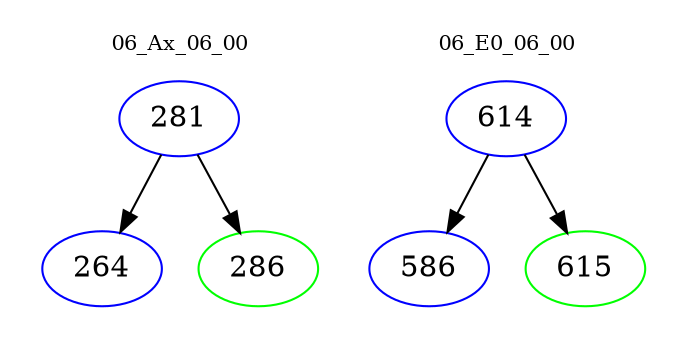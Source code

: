 digraph{
subgraph cluster_0 {
color = white
label = "06_Ax_06_00";
fontsize=10;
T0_281 [label="281", color="blue"]
T0_281 -> T0_264 [color="black"]
T0_264 [label="264", color="blue"]
T0_281 -> T0_286 [color="black"]
T0_286 [label="286", color="green"]
}
subgraph cluster_1 {
color = white
label = "06_E0_06_00";
fontsize=10;
T1_614 [label="614", color="blue"]
T1_614 -> T1_586 [color="black"]
T1_586 [label="586", color="blue"]
T1_614 -> T1_615 [color="black"]
T1_615 [label="615", color="green"]
}
}
